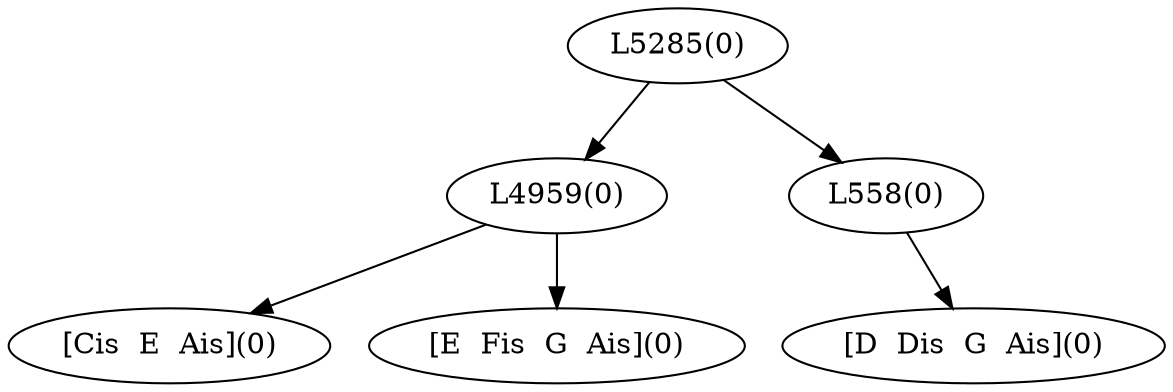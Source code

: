 digraph sample{
"L4959(0)"->"[Cis  E  Ais](0)"
"L4959(0)"->"[E  Fis  G  Ais](0)"
"L558(0)"->"[D  Dis  G  Ais](0)"
"L5285(0)"->"L4959(0)"
"L5285(0)"->"L558(0)"
{rank = min; "L5285(0)"}
{rank = same; "L4959(0)"; "L558(0)";}
{rank = max; "[Cis  E  Ais](0)"; "[D  Dis  G  Ais](0)"; "[E  Fis  G  Ais](0)";}
}